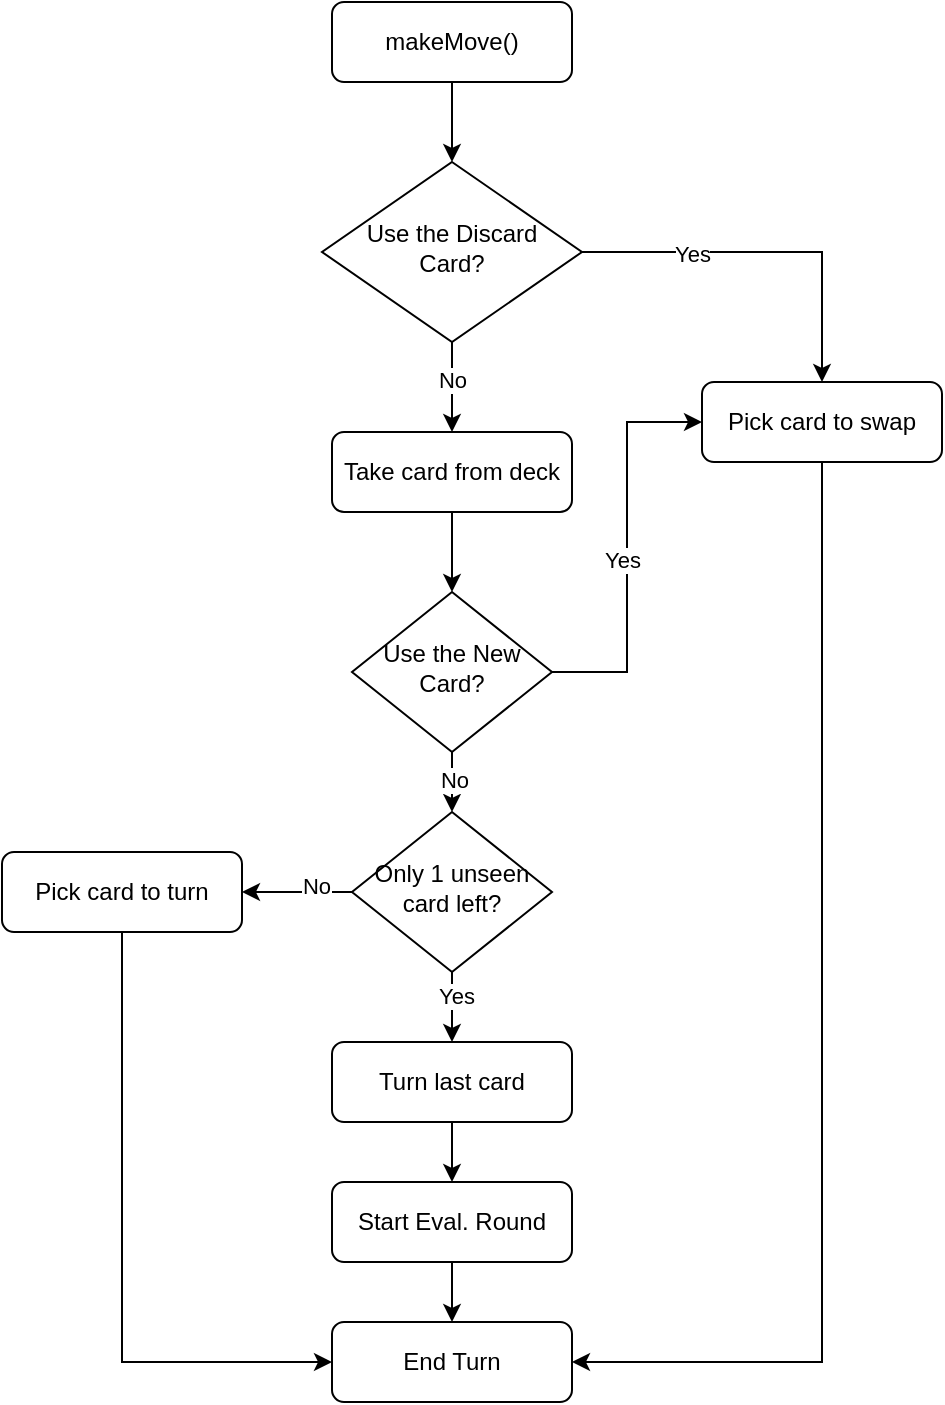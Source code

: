 <mxfile version="26.1.1">
  <diagram id="C5RBs43oDa-KdzZeNtuy" name="Page-1">
    <mxGraphModel dx="1434" dy="738" grid="1" gridSize="10" guides="1" tooltips="1" connect="1" arrows="1" fold="1" page="1" pageScale="1" pageWidth="827" pageHeight="1169" math="0" shadow="0">
      <root>
        <mxCell id="WIyWlLk6GJQsqaUBKTNV-0" />
        <mxCell id="WIyWlLk6GJQsqaUBKTNV-1" parent="WIyWlLk6GJQsqaUBKTNV-0" />
        <mxCell id="gBfK7ttxuKotWCAZk9Lv-10" style="edgeStyle=orthogonalEdgeStyle;rounded=0;orthogonalLoop=1;jettySize=auto;html=1;exitX=0.5;exitY=1;exitDx=0;exitDy=0;entryX=0.5;entryY=0;entryDx=0;entryDy=0;" edge="1" parent="WIyWlLk6GJQsqaUBKTNV-1" source="WIyWlLk6GJQsqaUBKTNV-3" target="WIyWlLk6GJQsqaUBKTNV-6">
          <mxGeometry relative="1" as="geometry" />
        </mxCell>
        <mxCell id="WIyWlLk6GJQsqaUBKTNV-3" value="makeMove()" style="rounded=1;whiteSpace=wrap;html=1;fontSize=12;glass=0;strokeWidth=1;shadow=0;" parent="WIyWlLk6GJQsqaUBKTNV-1" vertex="1">
          <mxGeometry x="285" y="100" width="120" height="40" as="geometry" />
        </mxCell>
        <mxCell id="gBfK7ttxuKotWCAZk9Lv-11" style="edgeStyle=orthogonalEdgeStyle;rounded=0;orthogonalLoop=1;jettySize=auto;html=1;exitX=1;exitY=0.5;exitDx=0;exitDy=0;entryX=0.5;entryY=0;entryDx=0;entryDy=0;" edge="1" parent="WIyWlLk6GJQsqaUBKTNV-1" source="WIyWlLk6GJQsqaUBKTNV-6" target="WIyWlLk6GJQsqaUBKTNV-7">
          <mxGeometry relative="1" as="geometry" />
        </mxCell>
        <mxCell id="gBfK7ttxuKotWCAZk9Lv-14" value="Yes" style="edgeLabel;html=1;align=center;verticalAlign=middle;resizable=0;points=[];" vertex="1" connectable="0" parent="gBfK7ttxuKotWCAZk9Lv-11">
          <mxGeometry x="-0.407" y="-1" relative="1" as="geometry">
            <mxPoint as="offset" />
          </mxGeometry>
        </mxCell>
        <mxCell id="gBfK7ttxuKotWCAZk9Lv-12" style="edgeStyle=orthogonalEdgeStyle;rounded=0;orthogonalLoop=1;jettySize=auto;html=1;exitX=0.5;exitY=1;exitDx=0;exitDy=0;entryX=0.5;entryY=0;entryDx=0;entryDy=0;" edge="1" parent="WIyWlLk6GJQsqaUBKTNV-1" source="WIyWlLk6GJQsqaUBKTNV-6" target="gBfK7ttxuKotWCAZk9Lv-0">
          <mxGeometry relative="1" as="geometry" />
        </mxCell>
        <mxCell id="gBfK7ttxuKotWCAZk9Lv-15" value="No" style="edgeLabel;html=1;align=center;verticalAlign=middle;resizable=0;points=[];" vertex="1" connectable="0" parent="gBfK7ttxuKotWCAZk9Lv-12">
          <mxGeometry x="-0.156" relative="1" as="geometry">
            <mxPoint as="offset" />
          </mxGeometry>
        </mxCell>
        <mxCell id="WIyWlLk6GJQsqaUBKTNV-6" value="Use the Discard Card?" style="rhombus;whiteSpace=wrap;html=1;shadow=0;fontFamily=Helvetica;fontSize=12;align=center;strokeWidth=1;spacing=6;spacingTop=-4;" parent="WIyWlLk6GJQsqaUBKTNV-1" vertex="1">
          <mxGeometry x="280" y="180" width="130" height="90" as="geometry" />
        </mxCell>
        <mxCell id="gBfK7ttxuKotWCAZk9Lv-25" style="edgeStyle=orthogonalEdgeStyle;rounded=0;orthogonalLoop=1;jettySize=auto;html=1;exitX=0.5;exitY=1;exitDx=0;exitDy=0;entryX=1;entryY=0.5;entryDx=0;entryDy=0;" edge="1" parent="WIyWlLk6GJQsqaUBKTNV-1" source="WIyWlLk6GJQsqaUBKTNV-7" target="WIyWlLk6GJQsqaUBKTNV-11">
          <mxGeometry relative="1" as="geometry" />
        </mxCell>
        <mxCell id="WIyWlLk6GJQsqaUBKTNV-7" value="Pick card to swap" style="rounded=1;whiteSpace=wrap;html=1;fontSize=12;glass=0;strokeWidth=1;shadow=0;" parent="WIyWlLk6GJQsqaUBKTNV-1" vertex="1">
          <mxGeometry x="470" y="290" width="120" height="40" as="geometry" />
        </mxCell>
        <mxCell id="gBfK7ttxuKotWCAZk9Lv-6" style="edgeStyle=orthogonalEdgeStyle;rounded=0;orthogonalLoop=1;jettySize=auto;html=1;exitX=0.5;exitY=1;exitDx=0;exitDy=0;entryX=0.5;entryY=0;entryDx=0;entryDy=0;" edge="1" parent="WIyWlLk6GJQsqaUBKTNV-1" source="WIyWlLk6GJQsqaUBKTNV-10" target="gBfK7ttxuKotWCAZk9Lv-2">
          <mxGeometry relative="1" as="geometry" />
        </mxCell>
        <mxCell id="gBfK7ttxuKotWCAZk9Lv-7" value="No" style="edgeLabel;html=1;align=center;verticalAlign=middle;resizable=0;points=[];" vertex="1" connectable="0" parent="gBfK7ttxuKotWCAZk9Lv-6">
          <mxGeometry x="-0.091" y="1" relative="1" as="geometry">
            <mxPoint as="offset" />
          </mxGeometry>
        </mxCell>
        <mxCell id="gBfK7ttxuKotWCAZk9Lv-8" style="edgeStyle=orthogonalEdgeStyle;rounded=0;orthogonalLoop=1;jettySize=auto;html=1;exitX=1;exitY=0.5;exitDx=0;exitDy=0;entryX=0;entryY=0.5;entryDx=0;entryDy=0;" edge="1" parent="WIyWlLk6GJQsqaUBKTNV-1" source="WIyWlLk6GJQsqaUBKTNV-10" target="WIyWlLk6GJQsqaUBKTNV-7">
          <mxGeometry relative="1" as="geometry" />
        </mxCell>
        <mxCell id="gBfK7ttxuKotWCAZk9Lv-9" value="Yes" style="edgeLabel;html=1;align=center;verticalAlign=middle;resizable=0;points=[];" vertex="1" connectable="0" parent="gBfK7ttxuKotWCAZk9Lv-8">
          <mxGeometry x="-0.057" y="4" relative="1" as="geometry">
            <mxPoint x="1" y="1" as="offset" />
          </mxGeometry>
        </mxCell>
        <mxCell id="WIyWlLk6GJQsqaUBKTNV-10" value="Use the New Card?" style="rhombus;whiteSpace=wrap;html=1;shadow=0;fontFamily=Helvetica;fontSize=12;align=center;strokeWidth=1;spacing=6;spacingTop=-4;" parent="WIyWlLk6GJQsqaUBKTNV-1" vertex="1">
          <mxGeometry x="295" y="395" width="100" height="80" as="geometry" />
        </mxCell>
        <mxCell id="WIyWlLk6GJQsqaUBKTNV-11" value="End Turn" style="rounded=1;whiteSpace=wrap;html=1;fontSize=12;glass=0;strokeWidth=1;shadow=0;" parent="WIyWlLk6GJQsqaUBKTNV-1" vertex="1">
          <mxGeometry x="285" y="760" width="120" height="40" as="geometry" />
        </mxCell>
        <mxCell id="gBfK7ttxuKotWCAZk9Lv-13" style="edgeStyle=orthogonalEdgeStyle;rounded=0;orthogonalLoop=1;jettySize=auto;html=1;exitX=0.5;exitY=1;exitDx=0;exitDy=0;entryX=0.5;entryY=0;entryDx=0;entryDy=0;" edge="1" parent="WIyWlLk6GJQsqaUBKTNV-1" source="gBfK7ttxuKotWCAZk9Lv-0" target="WIyWlLk6GJQsqaUBKTNV-10">
          <mxGeometry relative="1" as="geometry" />
        </mxCell>
        <mxCell id="gBfK7ttxuKotWCAZk9Lv-0" value="Take card from deck" style="rounded=1;whiteSpace=wrap;html=1;fontSize=12;glass=0;strokeWidth=1;shadow=0;" vertex="1" parent="WIyWlLk6GJQsqaUBKTNV-1">
          <mxGeometry x="285" y="315" width="120" height="40" as="geometry" />
        </mxCell>
        <mxCell id="gBfK7ttxuKotWCAZk9Lv-4" style="edgeStyle=orthogonalEdgeStyle;rounded=0;orthogonalLoop=1;jettySize=auto;html=1;exitX=0;exitY=0.5;exitDx=0;exitDy=0;" edge="1" parent="WIyWlLk6GJQsqaUBKTNV-1" source="gBfK7ttxuKotWCAZk9Lv-2" target="gBfK7ttxuKotWCAZk9Lv-3">
          <mxGeometry relative="1" as="geometry" />
        </mxCell>
        <mxCell id="gBfK7ttxuKotWCAZk9Lv-5" value="No" style="edgeLabel;html=1;align=center;verticalAlign=middle;resizable=0;points=[];" vertex="1" connectable="0" parent="gBfK7ttxuKotWCAZk9Lv-4">
          <mxGeometry x="-0.347" y="-3" relative="1" as="geometry">
            <mxPoint as="offset" />
          </mxGeometry>
        </mxCell>
        <mxCell id="gBfK7ttxuKotWCAZk9Lv-18" style="edgeStyle=orthogonalEdgeStyle;rounded=0;orthogonalLoop=1;jettySize=auto;html=1;exitX=0.5;exitY=1;exitDx=0;exitDy=0;entryX=0.5;entryY=0;entryDx=0;entryDy=0;" edge="1" parent="WIyWlLk6GJQsqaUBKTNV-1" source="gBfK7ttxuKotWCAZk9Lv-2" target="gBfK7ttxuKotWCAZk9Lv-17">
          <mxGeometry relative="1" as="geometry" />
        </mxCell>
        <mxCell id="gBfK7ttxuKotWCAZk9Lv-19" value="Yes" style="edgeLabel;html=1;align=center;verticalAlign=middle;resizable=0;points=[];" vertex="1" connectable="0" parent="gBfK7ttxuKotWCAZk9Lv-18">
          <mxGeometry x="-0.345" y="2" relative="1" as="geometry">
            <mxPoint as="offset" />
          </mxGeometry>
        </mxCell>
        <mxCell id="gBfK7ttxuKotWCAZk9Lv-2" value="Only 1 unseen card left?" style="rhombus;whiteSpace=wrap;html=1;shadow=0;fontFamily=Helvetica;fontSize=12;align=center;strokeWidth=1;spacing=6;spacingTop=-4;" vertex="1" parent="WIyWlLk6GJQsqaUBKTNV-1">
          <mxGeometry x="295" y="505" width="100" height="80" as="geometry" />
        </mxCell>
        <mxCell id="gBfK7ttxuKotWCAZk9Lv-24" style="edgeStyle=orthogonalEdgeStyle;rounded=0;orthogonalLoop=1;jettySize=auto;html=1;exitX=0.5;exitY=1;exitDx=0;exitDy=0;entryX=0;entryY=0.5;entryDx=0;entryDy=0;" edge="1" parent="WIyWlLk6GJQsqaUBKTNV-1" source="gBfK7ttxuKotWCAZk9Lv-3" target="WIyWlLk6GJQsqaUBKTNV-11">
          <mxGeometry relative="1" as="geometry" />
        </mxCell>
        <mxCell id="gBfK7ttxuKotWCAZk9Lv-3" value="Pick card to turn" style="rounded=1;whiteSpace=wrap;html=1;fontSize=12;glass=0;strokeWidth=1;shadow=0;" vertex="1" parent="WIyWlLk6GJQsqaUBKTNV-1">
          <mxGeometry x="120" y="525" width="120" height="40" as="geometry" />
        </mxCell>
        <mxCell id="gBfK7ttxuKotWCAZk9Lv-22" style="edgeStyle=orthogonalEdgeStyle;rounded=0;orthogonalLoop=1;jettySize=auto;html=1;exitX=0.5;exitY=1;exitDx=0;exitDy=0;entryX=0.5;entryY=0;entryDx=0;entryDy=0;" edge="1" parent="WIyWlLk6GJQsqaUBKTNV-1" source="gBfK7ttxuKotWCAZk9Lv-17" target="gBfK7ttxuKotWCAZk9Lv-21">
          <mxGeometry relative="1" as="geometry" />
        </mxCell>
        <mxCell id="gBfK7ttxuKotWCAZk9Lv-17" value="Turn last card" style="rounded=1;whiteSpace=wrap;html=1;fontSize=12;glass=0;strokeWidth=1;shadow=0;" vertex="1" parent="WIyWlLk6GJQsqaUBKTNV-1">
          <mxGeometry x="285" y="620" width="120" height="40" as="geometry" />
        </mxCell>
        <mxCell id="gBfK7ttxuKotWCAZk9Lv-23" style="edgeStyle=orthogonalEdgeStyle;rounded=0;orthogonalLoop=1;jettySize=auto;html=1;exitX=0.5;exitY=1;exitDx=0;exitDy=0;entryX=0.5;entryY=0;entryDx=0;entryDy=0;" edge="1" parent="WIyWlLk6GJQsqaUBKTNV-1" source="gBfK7ttxuKotWCAZk9Lv-21" target="WIyWlLk6GJQsqaUBKTNV-11">
          <mxGeometry relative="1" as="geometry" />
        </mxCell>
        <mxCell id="gBfK7ttxuKotWCAZk9Lv-21" value="Start Eval. Round" style="rounded=1;whiteSpace=wrap;html=1;fontSize=12;glass=0;strokeWidth=1;shadow=0;" vertex="1" parent="WIyWlLk6GJQsqaUBKTNV-1">
          <mxGeometry x="285" y="690" width="120" height="40" as="geometry" />
        </mxCell>
      </root>
    </mxGraphModel>
  </diagram>
</mxfile>
